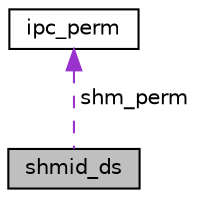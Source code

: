 digraph "shmid_ds"
{
  edge [fontname="Helvetica",fontsize="10",labelfontname="Helvetica",labelfontsize="10"];
  node [fontname="Helvetica",fontsize="10",shape=record];
  Node1 [label="shmid_ds",height=0.2,width=0.4,color="black", fillcolor="grey75", style="filled", fontcolor="black"];
  Node2 -> Node1 [dir="back",color="darkorchid3",fontsize="10",style="dashed",label=" shm_perm" ];
  Node2 [label="ipc_perm",height=0.2,width=0.4,color="black", fillcolor="white", style="filled",URL="$structipc__perm.html"];
}
